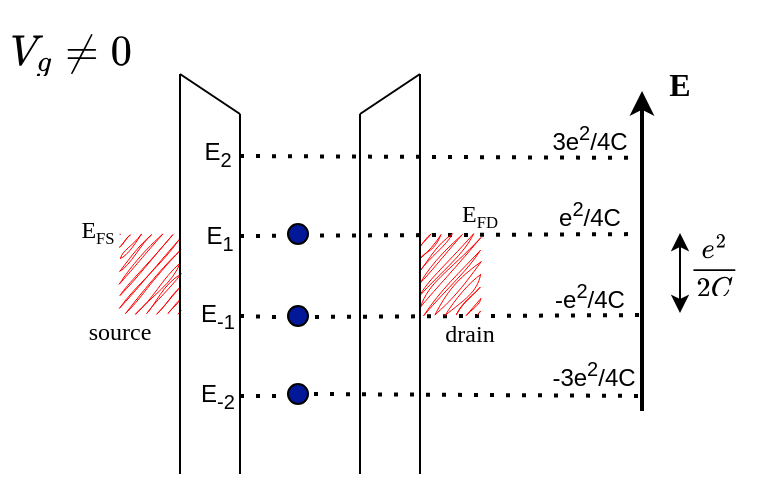 <mxfile version="22.0.6" type="github">
  <diagram name="Page-1" id="ccDm2Es830cC8SDJtkiW">
    <mxGraphModel dx="406" dy="233" grid="1" gridSize="10" guides="1" tooltips="1" connect="1" arrows="1" fold="1" page="1" pageScale="1" pageWidth="850" pageHeight="1100" math="1" shadow="0">
      <root>
        <mxCell id="0" />
        <mxCell id="1" parent="0" />
        <mxCell id="om-M0COcxJ-jairlj6dW-5" value="" style="endArrow=none;dashed=1;html=1;dashPattern=1 3;strokeWidth=2;rounded=0;entryX=1;entryY=0.75;entryDx=0;entryDy=0;" parent="1" edge="1">
          <mxGeometry width="50" height="50" relative="1" as="geometry">
            <mxPoint x="317.5" y="241.482" as="sourcePoint" />
            <mxPoint x="482.5" y="240.51" as="targetPoint" />
          </mxGeometry>
        </mxCell>
        <mxCell id="om-M0COcxJ-jairlj6dW-7" value="" style="endArrow=none;dashed=1;html=1;dashPattern=1 3;strokeWidth=2;rounded=0;entryX=0.883;entryY=0.783;entryDx=0;entryDy=0;entryPerimeter=0;exitX=1;exitY=0.5;exitDx=0;exitDy=0;" parent="1" edge="1">
          <mxGeometry width="50" height="50" relative="1" as="geometry">
            <mxPoint x="317" y="280" as="sourcePoint" />
            <mxPoint x="482.98" y="280.99" as="targetPoint" />
          </mxGeometry>
        </mxCell>
        <mxCell id="om-M0COcxJ-jairlj6dW-8" value="" style="endArrow=none;dashed=1;html=1;dashPattern=1 3;strokeWidth=2;rounded=0;entryX=1;entryY=0.75;entryDx=0;entryDy=0;" parent="1" edge="1">
          <mxGeometry width="50" height="50" relative="1" as="geometry">
            <mxPoint x="280" y="201" as="sourcePoint" />
            <mxPoint x="485" y="200" as="targetPoint" />
          </mxGeometry>
        </mxCell>
        <mxCell id="om-M0COcxJ-jairlj6dW-10" value="" style="endArrow=none;dashed=1;html=1;dashPattern=1 3;strokeWidth=2;rounded=0;entryX=1;entryY=0.75;entryDx=0;entryDy=0;" parent="1" edge="1">
          <mxGeometry width="50" height="50" relative="1" as="geometry">
            <mxPoint x="280" y="161" as="sourcePoint" />
            <mxPoint x="487" y="162" as="targetPoint" />
          </mxGeometry>
        </mxCell>
        <mxCell id="om-M0COcxJ-jairlj6dW-11" value="E&lt;sub&gt;1&lt;/sub&gt;" style="text;html=1;strokeColor=none;fillColor=none;align=center;verticalAlign=middle;whiteSpace=wrap;rounded=0;" parent="1" vertex="1">
          <mxGeometry x="240" y="187" width="60" height="30" as="geometry" />
        </mxCell>
        <mxCell id="om-M0COcxJ-jairlj6dW-12" value="E&lt;sub&gt;2&lt;/sub&gt;" style="text;html=1;strokeColor=none;fillColor=none;align=center;verticalAlign=middle;whiteSpace=wrap;rounded=0;" parent="1" vertex="1">
          <mxGeometry x="239" y="144.5" width="60" height="30" as="geometry" />
        </mxCell>
        <mxCell id="om-M0COcxJ-jairlj6dW-14" value="E&lt;sub&gt;-1&lt;/sub&gt;" style="text;html=1;strokeColor=none;fillColor=none;align=center;verticalAlign=middle;whiteSpace=wrap;rounded=0;" parent="1" vertex="1">
          <mxGeometry x="239" y="226" width="60" height="30" as="geometry" />
        </mxCell>
        <mxCell id="om-M0COcxJ-jairlj6dW-16" value="E&lt;sub&gt;-2&lt;/sub&gt;" style="text;html=1;strokeColor=none;fillColor=none;align=center;verticalAlign=middle;whiteSpace=wrap;rounded=0;" parent="1" vertex="1">
          <mxGeometry x="239" y="266" width="60" height="30" as="geometry" />
        </mxCell>
        <mxCell id="om-M0COcxJ-jairlj6dW-18" value="" style="endArrow=classic;html=1;rounded=0;strokeWidth=2;" parent="1" edge="1">
          <mxGeometry width="50" height="50" relative="1" as="geometry">
            <mxPoint x="481" y="288.5" as="sourcePoint" />
            <mxPoint x="481" y="128.5" as="targetPoint" />
          </mxGeometry>
        </mxCell>
        <mxCell id="om-M0COcxJ-jairlj6dW-28" value="" style="endArrow=classic;startArrow=classic;html=1;rounded=0;" parent="1" edge="1">
          <mxGeometry width="50" height="50" relative="1" as="geometry">
            <mxPoint x="500" y="239.5" as="sourcePoint" />
            <mxPoint x="500" y="199.5" as="targetPoint" />
          </mxGeometry>
        </mxCell>
        <mxCell id="om-M0COcxJ-jairlj6dW-34" value="" style="endArrow=none;dashed=1;html=1;dashPattern=1 3;strokeWidth=2;rounded=0;" parent="1" edge="1">
          <mxGeometry width="50" height="50" relative="1" as="geometry">
            <mxPoint x="280" y="241" as="sourcePoint" />
            <mxPoint x="310.002" y="241.863" as="targetPoint" />
          </mxGeometry>
        </mxCell>
        <mxCell id="om-M0COcxJ-jairlj6dW-36" value="" style="endArrow=none;dashed=1;html=1;dashPattern=1 3;strokeWidth=2;rounded=0;" parent="1" edge="1">
          <mxGeometry width="50" height="50" relative="1" as="geometry">
            <mxPoint x="280" y="281" as="sourcePoint" />
            <mxPoint x="310" y="281" as="targetPoint" />
          </mxGeometry>
        </mxCell>
        <mxCell id="om-M0COcxJ-jairlj6dW-40" value="3e&lt;sup&gt;2&lt;/sup&gt;/4C" style="text;html=1;strokeColor=none;fillColor=none;align=center;verticalAlign=middle;whiteSpace=wrap;rounded=0;" parent="1" vertex="1">
          <mxGeometry x="425" y="137" width="60" height="30" as="geometry" />
        </mxCell>
        <mxCell id="om-M0COcxJ-jairlj6dW-41" value="e&lt;sup&gt;2&lt;/sup&gt;/4C" style="text;html=1;strokeColor=none;fillColor=none;align=center;verticalAlign=middle;whiteSpace=wrap;rounded=0;" parent="1" vertex="1">
          <mxGeometry x="425" y="174.5" width="60" height="30" as="geometry" />
        </mxCell>
        <mxCell id="om-M0COcxJ-jairlj6dW-42" value="-e&lt;sup&gt;2&lt;/sup&gt;/4C" style="text;html=1;strokeColor=none;fillColor=none;align=center;verticalAlign=middle;whiteSpace=wrap;rounded=0;" parent="1" vertex="1">
          <mxGeometry x="425" y="215.5" width="60" height="30" as="geometry" />
        </mxCell>
        <mxCell id="om-M0COcxJ-jairlj6dW-43" value="-3e&lt;sup&gt;2&lt;/sup&gt;/4C" style="text;html=1;strokeColor=none;fillColor=none;align=center;verticalAlign=middle;whiteSpace=wrap;rounded=0;" parent="1" vertex="1">
          <mxGeometry x="427" y="254.5" width="60" height="30" as="geometry" />
        </mxCell>
        <mxCell id="om-M0COcxJ-jairlj6dW-44" value="&lt;b style=&quot;font-size: 16px;&quot;&gt;E&lt;/b&gt;" style="text;html=1;strokeColor=none;fillColor=none;align=center;verticalAlign=middle;whiteSpace=wrap;rounded=0;fontFamily=Times New Roman;fontSize=16;" parent="1" vertex="1">
          <mxGeometry x="470" y="110" width="60" height="30" as="geometry" />
        </mxCell>
        <mxCell id="om-M0COcxJ-jairlj6dW-47" value="" style="rounded=0;whiteSpace=wrap;html=1;gradientColor=none;gradientDirection=north;fillColor=#FF0000;shadow=0;sketch=1;curveFitting=1;jiggle=2;glass=0;strokeColor=none;" parent="1" vertex="1">
          <mxGeometry x="220" y="200.25" width="30" height="39.5" as="geometry" />
        </mxCell>
        <mxCell id="om-M0COcxJ-jairlj6dW-55" value="" style="rounded=0;whiteSpace=wrap;html=1;strokeColor=none;sketch=1;curveFitting=1;jiggle=2;fillColor=#FF0000;" parent="1" vertex="1">
          <mxGeometry x="370" y="200.25" width="30" height="39.75" as="geometry" />
        </mxCell>
        <mxCell id="om-M0COcxJ-jairlj6dW-56" value="E&lt;span style=&quot;font-size: 10px;&quot;&gt;&lt;sub&gt;FS&lt;/sub&gt;&lt;/span&gt;" style="text;html=1;strokeColor=none;fillColor=none;align=center;verticalAlign=middle;whiteSpace=wrap;rounded=0;fontFamily=Times New Roman;" parent="1" vertex="1">
          <mxGeometry x="179" y="183.5" width="60" height="30" as="geometry" />
        </mxCell>
        <mxCell id="om-M0COcxJ-jairlj6dW-57" value="E&lt;span style=&quot;font-size: 10px;&quot;&gt;&lt;sub&gt;FD&lt;/sub&gt;&lt;/span&gt;" style="text;html=1;strokeColor=none;fillColor=none;align=center;verticalAlign=middle;whiteSpace=wrap;rounded=0;fontFamily=Times New Roman;" parent="1" vertex="1">
          <mxGeometry x="370" y="176" width="60" height="30" as="geometry" />
        </mxCell>
        <mxCell id="om-M0COcxJ-jairlj6dW-58" value="source" style="text;html=1;strokeColor=none;fillColor=none;align=center;verticalAlign=middle;whiteSpace=wrap;rounded=0;fontFamily=Times New Roman;" parent="1" vertex="1">
          <mxGeometry x="190" y="233.5" width="60" height="30" as="geometry" />
        </mxCell>
        <mxCell id="om-M0COcxJ-jairlj6dW-59" value="drain" style="text;html=1;strokeColor=none;fillColor=none;align=center;verticalAlign=middle;whiteSpace=wrap;rounded=0;fontFamily=Times New Roman;" parent="1" vertex="1">
          <mxGeometry x="365" y="235" width="60" height="30" as="geometry" />
        </mxCell>
        <mxCell id="om-M0COcxJ-jairlj6dW-61" value="&lt;h2&gt;&lt;svg style=&quot;vertical-align: -0.667ex;&quot; xmlns:xlink=&quot;http://www.w3.org/1999/xlink&quot; viewBox=&quot;0 -716 2836.8 1011&quot; role=&quot;img&quot; height=&quot;2.287ex&quot; width=&quot;6.418ex&quot; xmlns=&quot;http://www.w3.org/2000/svg&quot;&gt;&lt;defs&gt;&lt;path d=&quot;M52 648Q52 670 65 683H76Q118 680 181 680Q299 680 320 683H330Q336 677 336 674T334 656Q329 641 325 637H304Q282 635 274 635Q245 630 242 620Q242 618 271 369T301 118L374 235Q447 352 520 471T595 594Q599 601 599 609Q599 633 555 637Q537 637 537 648Q537 649 539 661Q542 675 545 679T558 683Q560 683 570 683T604 682T668 681Q737 681 755 683H762Q769 676 769 672Q769 655 760 640Q757 637 743 637Q730 636 719 635T698 630T682 623T670 615T660 608T652 599T645 592L452 282Q272 -9 266 -16Q263 -18 259 -21L241 -22H234Q216 -22 216 -15Q213 -9 177 305Q139 623 138 626Q133 637 76 637H59Q52 642 52 648Z&quot; id=&quot;MJX-2-TEX-I-1D449&quot;&gt;&lt;/path&gt;&lt;path d=&quot;M311 43Q296 30 267 15T206 0Q143 0 105 45T66 160Q66 265 143 353T314 442Q361 442 401 394L404 398Q406 401 409 404T418 412T431 419T447 422Q461 422 470 413T480 394Q480 379 423 152T363 -80Q345 -134 286 -169T151 -205Q10 -205 10 -137Q10 -111 28 -91T74 -71Q89 -71 102 -80T116 -111Q116 -121 114 -130T107 -144T99 -154T92 -162L90 -164H91Q101 -167 151 -167Q189 -167 211 -155Q234 -144 254 -122T282 -75Q288 -56 298 -13Q311 35 311 43ZM384 328L380 339Q377 350 375 354T369 368T359 382T346 393T328 402T306 405Q262 405 221 352Q191 313 171 233T151 117Q151 38 213 38Q269 38 323 108L331 118L384 328Z&quot; id=&quot;MJX-2-TEX-I-1D454&quot;&gt;&lt;/path&gt;&lt;path d=&quot;M166 -215T159 -215T147 -212T141 -204T139 -197Q139 -190 144 -183L306 133H70Q56 140 56 153Q56 168 72 173H327L406 327H72Q56 332 56 347Q56 360 70 367H426Q597 702 602 707Q605 716 618 716Q625 716 630 712T636 703T638 696Q638 692 471 367H707Q722 359 722 347Q722 336 708 328L451 327L371 173H708Q722 163 722 153Q722 140 707 133H351Q175 -210 170 -212Q166 -215 159 -215Z&quot; id=&quot;MJX-2-TEX-N-2260&quot;&gt;&lt;/path&gt;&lt;path d=&quot;M96 585Q152 666 249 666Q297 666 345 640T423 548Q460 465 460 320Q460 165 417 83Q397 41 362 16T301 -15T250 -22Q224 -22 198 -16T137 16T82 83Q39 165 39 320Q39 494 96 585ZM321 597Q291 629 250 629Q208 629 178 597Q153 571 145 525T137 333Q137 175 145 125T181 46Q209 16 250 16Q290 16 318 46Q347 76 354 130T362 333Q362 478 354 524T321 597Z&quot; id=&quot;MJX-2-TEX-N-30&quot;&gt;&lt;/path&gt;&lt;/defs&gt;&lt;g transform=&quot;scale(1,-1)&quot; stroke-width=&quot;0&quot; fill=&quot;currentColor&quot; stroke=&quot;currentColor&quot;&gt;&lt;g data-mml-node=&quot;math&quot;&gt;&lt;g data-mml-node=&quot;msub&quot;&gt;&lt;g data-mml-node=&quot;mi&quot;&gt;&lt;use xlink:href=&quot;#MJX-2-TEX-I-1D449&quot; data-c=&quot;1D449&quot;&gt;&lt;/use&gt;&lt;/g&gt;&lt;g transform=&quot;translate(616,-150) scale(0.707)&quot; data-mml-node=&quot;mi&quot;&gt;&lt;use xlink:href=&quot;#MJX-2-TEX-I-1D454&quot; data-c=&quot;1D454&quot;&gt;&lt;/use&gt;&lt;/g&gt;&lt;/g&gt;&lt;g transform=&quot;translate(1281.1,0)&quot; data-mml-node=&quot;mo&quot;&gt;&lt;use xlink:href=&quot;#MJX-2-TEX-N-2260&quot; data-c=&quot;2260&quot;&gt;&lt;/use&gt;&lt;/g&gt;&lt;g transform=&quot;translate(2336.8,0)&quot; data-mml-node=&quot;mn&quot;&gt;&lt;use xlink:href=&quot;#MJX-2-TEX-N-30&quot; data-c=&quot;30&quot;&gt;&lt;/use&gt;&lt;/g&gt;&lt;/g&gt;&lt;/g&gt;&lt;/svg&gt;&lt;/h2&gt;" style="text;html=1;strokeColor=none;fillColor=none;spacing=5;spacingTop=-20;whiteSpace=wrap;overflow=hidden;rounded=0;fontStyle=1" parent="1" vertex="1">
          <mxGeometry x="160" y="93.5" width="190" height="120" as="geometry" />
        </mxCell>
        <mxCell id="pr9z12Uie0TUpxlH-9C3-5" value="" style="endArrow=none;html=1;rounded=0;entryX=0;entryY=0;entryDx=0;entryDy=0;" edge="1" parent="1">
          <mxGeometry width="50" height="50" relative="1" as="geometry">
            <mxPoint x="250" y="320" as="sourcePoint" />
            <mxPoint x="250" y="120" as="targetPoint" />
          </mxGeometry>
        </mxCell>
        <mxCell id="pr9z12Uie0TUpxlH-9C3-6" value="" style="endArrow=none;html=1;rounded=0;" edge="1" parent="1">
          <mxGeometry width="50" height="50" relative="1" as="geometry">
            <mxPoint x="280" y="320" as="sourcePoint" />
            <mxPoint x="280" y="140" as="targetPoint" />
          </mxGeometry>
        </mxCell>
        <mxCell id="pr9z12Uie0TUpxlH-9C3-7" value="" style="endArrow=none;html=1;rounded=0;" edge="1" parent="1">
          <mxGeometry width="50" height="50" relative="1" as="geometry">
            <mxPoint x="250" y="120" as="sourcePoint" />
            <mxPoint x="280" y="140" as="targetPoint" />
          </mxGeometry>
        </mxCell>
        <mxCell id="pr9z12Uie0TUpxlH-9C3-8" value="" style="ellipse;whiteSpace=wrap;html=1;aspect=fixed;fillColor=#011999;" vertex="1" parent="1">
          <mxGeometry x="304" y="195" width="10" height="10" as="geometry" />
        </mxCell>
        <mxCell id="pr9z12Uie0TUpxlH-9C3-9" value="" style="ellipse;whiteSpace=wrap;html=1;aspect=fixed;fillColor=#011999;" vertex="1" parent="1">
          <mxGeometry x="304" y="236" width="10" height="10" as="geometry" />
        </mxCell>
        <mxCell id="pr9z12Uie0TUpxlH-9C3-10" value="" style="ellipse;whiteSpace=wrap;html=1;aspect=fixed;fillColor=#011999;" vertex="1" parent="1">
          <mxGeometry x="304" y="275" width="10" height="10" as="geometry" />
        </mxCell>
        <mxCell id="pr9z12Uie0TUpxlH-9C3-14" value="" style="endArrow=none;html=1;rounded=0;entryX=0;entryY=0;entryDx=0;entryDy=0;" edge="1" parent="1">
          <mxGeometry width="50" height="50" relative="1" as="geometry">
            <mxPoint x="370" y="320" as="sourcePoint" />
            <mxPoint x="370" y="120" as="targetPoint" />
          </mxGeometry>
        </mxCell>
        <mxCell id="pr9z12Uie0TUpxlH-9C3-15" value="" style="endArrow=none;html=1;rounded=0;" edge="1" parent="1">
          <mxGeometry width="50" height="50" relative="1" as="geometry">
            <mxPoint x="340" y="320" as="sourcePoint" />
            <mxPoint x="340" y="140" as="targetPoint" />
          </mxGeometry>
        </mxCell>
        <mxCell id="pr9z12Uie0TUpxlH-9C3-17" value="" style="endArrow=none;html=1;rounded=0;" edge="1" parent="1">
          <mxGeometry width="50" height="50" relative="1" as="geometry">
            <mxPoint x="340" y="140" as="sourcePoint" />
            <mxPoint x="370" y="120" as="targetPoint" />
          </mxGeometry>
        </mxCell>
        <mxCell id="pr9z12Uie0TUpxlH-9C3-18" value="&lt;svg style=&quot;vertical-align: -1.602ex;&quot; xmlns:xlink=&quot;http://www.w3.org/1999/xlink&quot; viewBox=&quot;0 -1509.9 1700 2217.9&quot; role=&quot;img&quot; height=&quot;5.018ex&quot; width=&quot;3.846ex&quot; xmlns=&quot;http://www.w3.org/2000/svg&quot;&gt;&lt;defs&gt;&lt;path d=&quot;M39 168Q39 225 58 272T107 350T174 402T244 433T307 442H310Q355 442 388 420T421 355Q421 265 310 237Q261 224 176 223Q139 223 138 221Q138 219 132 186T125 128Q125 81 146 54T209 26T302 45T394 111Q403 121 406 121Q410 121 419 112T429 98T420 82T390 55T344 24T281 -1T205 -11Q126 -11 83 42T39 168ZM373 353Q367 405 305 405Q272 405 244 391T199 357T170 316T154 280T149 261Q149 260 169 260Q282 260 327 284T373 353Z&quot; id=&quot;MJX-3-TEX-I-1D452&quot;&gt;&lt;/path&gt;&lt;path d=&quot;M109 429Q82 429 66 447T50 491Q50 562 103 614T235 666Q326 666 387 610T449 465Q449 422 429 383T381 315T301 241Q265 210 201 149L142 93L218 92Q375 92 385 97Q392 99 409 186V189H449V186Q448 183 436 95T421 3V0H50V19V31Q50 38 56 46T86 81Q115 113 136 137Q145 147 170 174T204 211T233 244T261 278T284 308T305 340T320 369T333 401T340 431T343 464Q343 527 309 573T212 619Q179 619 154 602T119 569T109 550Q109 549 114 549Q132 549 151 535T170 489Q170 464 154 447T109 429Z&quot; id=&quot;MJX-3-TEX-N-32&quot;&gt;&lt;/path&gt;&lt;path d=&quot;M50 252Q50 367 117 473T286 641T490 704Q580 704 633 653Q642 643 648 636T656 626L657 623Q660 623 684 649Q691 655 699 663T715 679T725 690L740 705H746Q760 705 760 698Q760 694 728 561Q692 422 692 421Q690 416 687 415T669 413H653Q647 419 647 422Q647 423 648 429T650 449T651 481Q651 552 619 605T510 659Q484 659 454 652T382 628T299 572T226 479Q194 422 175 346T156 222Q156 108 232 58Q280 24 350 24Q441 24 512 92T606 240Q610 253 612 255T628 257Q648 257 648 248Q648 243 647 239Q618 132 523 55T319 -22Q206 -22 128 53T50 252Z&quot; id=&quot;MJX-3-TEX-I-1D436&quot;&gt;&lt;/path&gt;&lt;/defs&gt;&lt;g transform=&quot;scale(1,-1)&quot; stroke-width=&quot;0&quot; fill=&quot;currentColor&quot; stroke=&quot;currentColor&quot;&gt;&lt;g data-mml-node=&quot;math&quot;&gt;&lt;g data-mml-node=&quot;mfrac&quot;&gt;&lt;g transform=&quot;translate(398.7,676)&quot; data-mml-node=&quot;msup&quot;&gt;&lt;g data-mml-node=&quot;mi&quot;&gt;&lt;use xlink:href=&quot;#MJX-3-TEX-I-1D452&quot; data-c=&quot;1D452&quot;&gt;&lt;/use&gt;&lt;/g&gt;&lt;g transform=&quot;translate(499,363) scale(0.707)&quot; data-mml-node=&quot;mn&quot;&gt;&lt;use xlink:href=&quot;#MJX-3-TEX-N-32&quot; data-c=&quot;32&quot;&gt;&lt;/use&gt;&lt;/g&gt;&lt;/g&gt;&lt;g transform=&quot;translate(220,-686)&quot; data-mml-node=&quot;mrow&quot;&gt;&lt;g data-mml-node=&quot;mn&quot;&gt;&lt;use xlink:href=&quot;#MJX-3-TEX-N-32&quot; data-c=&quot;32&quot;&gt;&lt;/use&gt;&lt;/g&gt;&lt;g transform=&quot;translate(500,0)&quot; data-mml-node=&quot;mi&quot;&gt;&lt;use xlink:href=&quot;#MJX-3-TEX-I-1D436&quot; data-c=&quot;1D436&quot;&gt;&lt;/use&gt;&lt;/g&gt;&lt;/g&gt;&lt;rect y=&quot;220&quot; x=&quot;120&quot; height=&quot;60&quot; width=&quot;1460&quot;&gt;&lt;/rect&gt;&lt;/g&gt;&lt;/g&gt;&lt;/g&gt;&lt;/svg&gt;" style="text;html=1;strokeColor=none;fillColor=none;align=center;verticalAlign=middle;whiteSpace=wrap;rounded=0;" vertex="1" parent="1">
          <mxGeometry x="487" y="200.25" width="60" height="30" as="geometry" />
        </mxCell>
      </root>
    </mxGraphModel>
  </diagram>
</mxfile>
